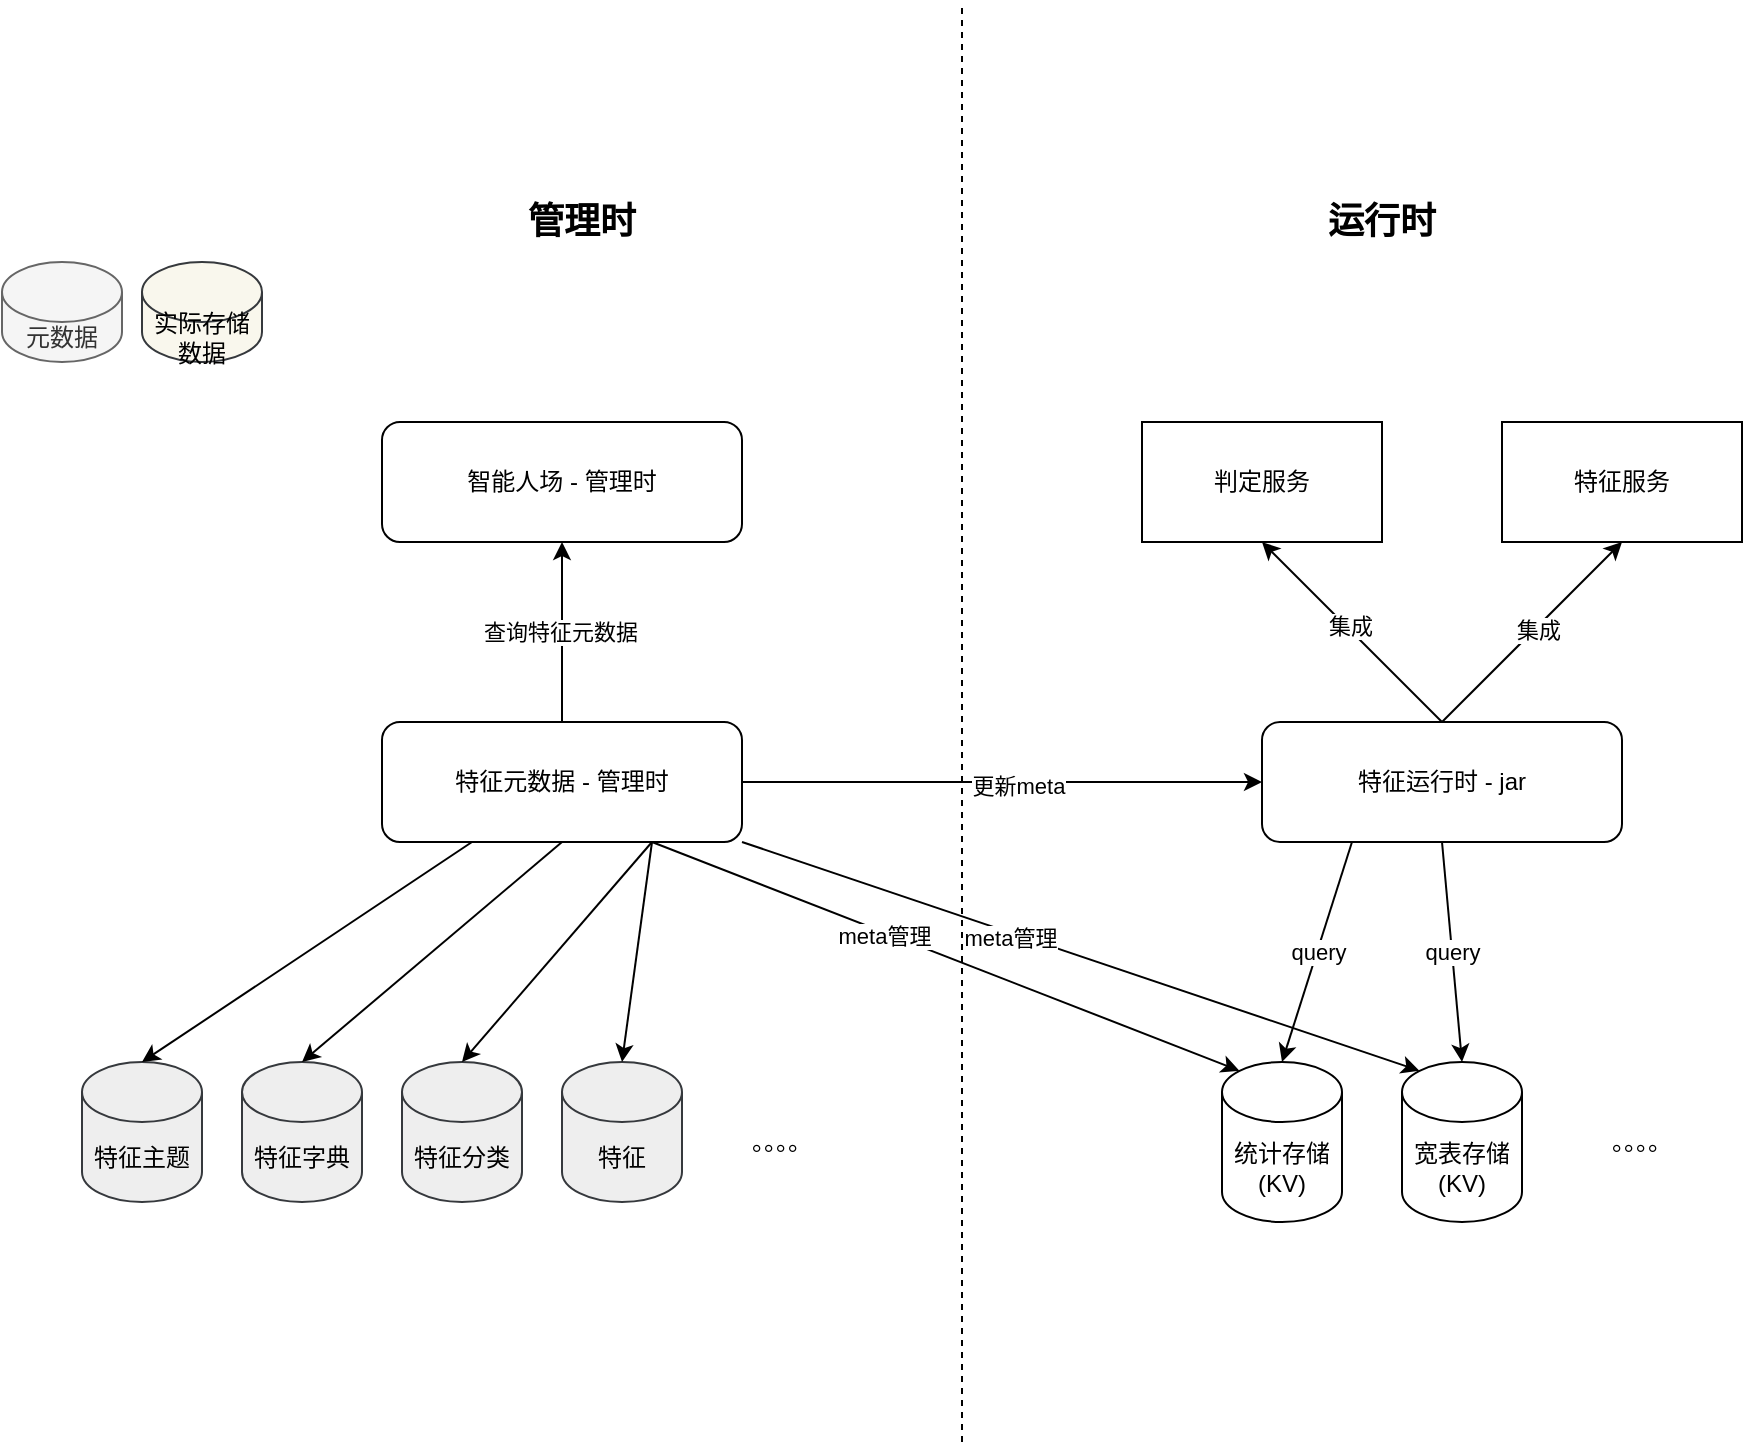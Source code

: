 <mxfile version="14.4.8" type="github">
  <diagram id="r9S-DUPZiHRXWyr1_-Ul" name="Page-1">
    <mxGraphModel dx="2082" dy="2012" grid="1" gridSize="10" guides="1" tooltips="1" connect="1" arrows="1" fold="1" page="1" pageScale="1" pageWidth="827" pageHeight="1169" math="0" shadow="0">
      <root>
        <mxCell id="0" />
        <mxCell id="1" parent="0" />
        <mxCell id="TFNWqY0PJbVMRvpgXl2z-1" value="特征分类" style="shape=cylinder3;whiteSpace=wrap;html=1;boundedLbl=1;backgroundOutline=1;size=15;fillColor=#eeeeee;strokeColor=#36393d;" vertex="1" parent="1">
          <mxGeometry x="120" y="450" width="60" height="70" as="geometry" />
        </mxCell>
        <mxCell id="TFNWqY0PJbVMRvpgXl2z-4" value="" style="group" vertex="1" connectable="0" parent="1">
          <mxGeometry x="-80" y="50" width="130" height="50" as="geometry" />
        </mxCell>
        <mxCell id="TFNWqY0PJbVMRvpgXl2z-2" value="元数据" style="shape=cylinder3;whiteSpace=wrap;html=1;boundedLbl=1;backgroundOutline=1;size=15;fillColor=#f5f5f5;strokeColor=#666666;fontColor=#333333;" vertex="1" parent="TFNWqY0PJbVMRvpgXl2z-4">
          <mxGeometry width="60" height="50" as="geometry" />
        </mxCell>
        <mxCell id="TFNWqY0PJbVMRvpgXl2z-3" value="实际存储数据" style="shape=cylinder3;whiteSpace=wrap;html=1;boundedLbl=1;backgroundOutline=1;size=15;fillColor=#f9f7ed;strokeColor=#36393d;" vertex="1" parent="TFNWqY0PJbVMRvpgXl2z-4">
          <mxGeometry x="70" width="60" height="50" as="geometry" />
        </mxCell>
        <mxCell id="TFNWqY0PJbVMRvpgXl2z-5" value="特征" style="shape=cylinder3;whiteSpace=wrap;html=1;boundedLbl=1;backgroundOutline=1;size=15;fillColor=#eeeeee;strokeColor=#36393d;" vertex="1" parent="1">
          <mxGeometry x="200" y="450" width="60" height="70" as="geometry" />
        </mxCell>
        <mxCell id="TFNWqY0PJbVMRvpgXl2z-6" value="特征字典" style="shape=cylinder3;whiteSpace=wrap;html=1;boundedLbl=1;backgroundOutline=1;size=15;fillColor=#eeeeee;strokeColor=#36393d;" vertex="1" parent="1">
          <mxGeometry x="40" y="450" width="60" height="70" as="geometry" />
        </mxCell>
        <mxCell id="TFNWqY0PJbVMRvpgXl2z-7" value="特征主题" style="shape=cylinder3;whiteSpace=wrap;html=1;boundedLbl=1;backgroundOutline=1;size=15;fillColor=#eeeeee;strokeColor=#36393d;" vertex="1" parent="1">
          <mxGeometry x="-40" y="450" width="60" height="70" as="geometry" />
        </mxCell>
        <mxCell id="TFNWqY0PJbVMRvpgXl2z-8" value="。。。。" style="text;html=1;align=center;verticalAlign=middle;whiteSpace=wrap;rounded=0;" vertex="1" parent="1">
          <mxGeometry x="290" y="480" width="40" height="20" as="geometry" />
        </mxCell>
        <mxCell id="TFNWqY0PJbVMRvpgXl2z-18" value="" style="edgeStyle=orthogonalEdgeStyle;rounded=0;orthogonalLoop=1;jettySize=auto;html=1;" edge="1" parent="1" source="TFNWqY0PJbVMRvpgXl2z-9" target="TFNWqY0PJbVMRvpgXl2z-17">
          <mxGeometry relative="1" as="geometry" />
        </mxCell>
        <mxCell id="TFNWqY0PJbVMRvpgXl2z-19" value="更新meta" style="edgeLabel;html=1;align=center;verticalAlign=middle;resizable=0;points=[];" vertex="1" connectable="0" parent="TFNWqY0PJbVMRvpgXl2z-18">
          <mxGeometry x="0.06" y="-2" relative="1" as="geometry">
            <mxPoint as="offset" />
          </mxGeometry>
        </mxCell>
        <mxCell id="TFNWqY0PJbVMRvpgXl2z-27" value="" style="edgeStyle=orthogonalEdgeStyle;rounded=0;orthogonalLoop=1;jettySize=auto;html=1;" edge="1" parent="1" source="TFNWqY0PJbVMRvpgXl2z-9" target="TFNWqY0PJbVMRvpgXl2z-14">
          <mxGeometry relative="1" as="geometry" />
        </mxCell>
        <mxCell id="TFNWqY0PJbVMRvpgXl2z-28" value="查询特征元数据" style="edgeLabel;html=1;align=center;verticalAlign=middle;resizable=0;points=[];" vertex="1" connectable="0" parent="TFNWqY0PJbVMRvpgXl2z-27">
          <mxGeometry y="1" relative="1" as="geometry">
            <mxPoint as="offset" />
          </mxGeometry>
        </mxCell>
        <mxCell id="TFNWqY0PJbVMRvpgXl2z-9" value="特征元数据 - 管理时" style="rounded=1;whiteSpace=wrap;html=1;" vertex="1" parent="1">
          <mxGeometry x="110" y="280" width="180" height="60" as="geometry" />
        </mxCell>
        <mxCell id="TFNWqY0PJbVMRvpgXl2z-10" value="" style="endArrow=classic;html=1;exitX=0.25;exitY=1;exitDx=0;exitDy=0;entryX=0.5;entryY=0;entryDx=0;entryDy=0;entryPerimeter=0;" edge="1" parent="1" source="TFNWqY0PJbVMRvpgXl2z-9" target="TFNWqY0PJbVMRvpgXl2z-7">
          <mxGeometry width="50" height="50" relative="1" as="geometry">
            <mxPoint x="-110" y="370" as="sourcePoint" />
            <mxPoint x="-60" y="320" as="targetPoint" />
          </mxGeometry>
        </mxCell>
        <mxCell id="TFNWqY0PJbVMRvpgXl2z-11" value="" style="endArrow=classic;html=1;exitX=0.5;exitY=1;exitDx=0;exitDy=0;entryX=0.5;entryY=0;entryDx=0;entryDy=0;entryPerimeter=0;" edge="1" parent="1" source="TFNWqY0PJbVMRvpgXl2z-9" target="TFNWqY0PJbVMRvpgXl2z-6">
          <mxGeometry width="50" height="50" relative="1" as="geometry">
            <mxPoint x="165" y="350" as="sourcePoint" />
            <mxPoint y="460" as="targetPoint" />
          </mxGeometry>
        </mxCell>
        <mxCell id="TFNWqY0PJbVMRvpgXl2z-12" value="" style="endArrow=classic;html=1;exitX=0.75;exitY=1;exitDx=0;exitDy=0;entryX=0.5;entryY=0;entryDx=0;entryDy=0;entryPerimeter=0;" edge="1" parent="1" source="TFNWqY0PJbVMRvpgXl2z-9" target="TFNWqY0PJbVMRvpgXl2z-1">
          <mxGeometry width="50" height="50" relative="1" as="geometry">
            <mxPoint x="210" y="350" as="sourcePoint" />
            <mxPoint x="80" y="460" as="targetPoint" />
          </mxGeometry>
        </mxCell>
        <mxCell id="TFNWqY0PJbVMRvpgXl2z-13" value="" style="endArrow=classic;html=1;exitX=0.75;exitY=1;exitDx=0;exitDy=0;entryX=0.5;entryY=0;entryDx=0;entryDy=0;entryPerimeter=0;" edge="1" parent="1" source="TFNWqY0PJbVMRvpgXl2z-9" target="TFNWqY0PJbVMRvpgXl2z-5">
          <mxGeometry width="50" height="50" relative="1" as="geometry">
            <mxPoint x="220" y="360" as="sourcePoint" />
            <mxPoint x="90" y="470" as="targetPoint" />
          </mxGeometry>
        </mxCell>
        <mxCell id="TFNWqY0PJbVMRvpgXl2z-14" value="智能人场 - 管理时" style="rounded=1;whiteSpace=wrap;html=1;" vertex="1" parent="1">
          <mxGeometry x="110" y="130" width="180" height="60" as="geometry" />
        </mxCell>
        <mxCell id="TFNWqY0PJbVMRvpgXl2z-15" value="统计存储(KV)" style="shape=cylinder3;whiteSpace=wrap;html=1;boundedLbl=1;backgroundOutline=1;size=15;" vertex="1" parent="1">
          <mxGeometry x="530" y="450" width="60" height="80" as="geometry" />
        </mxCell>
        <mxCell id="TFNWqY0PJbVMRvpgXl2z-16" value="宽表存储(KV)" style="shape=cylinder3;whiteSpace=wrap;html=1;boundedLbl=1;backgroundOutline=1;size=15;" vertex="1" parent="1">
          <mxGeometry x="620" y="450" width="60" height="80" as="geometry" />
        </mxCell>
        <mxCell id="TFNWqY0PJbVMRvpgXl2z-17" value="特征运行时 - jar" style="rounded=1;whiteSpace=wrap;html=1;" vertex="1" parent="1">
          <mxGeometry x="550" y="280" width="180" height="60" as="geometry" />
        </mxCell>
        <mxCell id="TFNWqY0PJbVMRvpgXl2z-20" value="。。。。" style="text;html=1;align=center;verticalAlign=middle;whiteSpace=wrap;rounded=0;" vertex="1" parent="1">
          <mxGeometry x="720" y="480" width="40" height="20" as="geometry" />
        </mxCell>
        <mxCell id="TFNWqY0PJbVMRvpgXl2z-21" value="" style="endArrow=classic;html=1;exitX=0.75;exitY=1;exitDx=0;exitDy=0;entryX=0.145;entryY=0;entryDx=0;entryDy=4.35;entryPerimeter=0;" edge="1" parent="1" source="TFNWqY0PJbVMRvpgXl2z-9" target="TFNWqY0PJbVMRvpgXl2z-15">
          <mxGeometry width="50" height="50" relative="1" as="geometry">
            <mxPoint x="255" y="350" as="sourcePoint" />
            <mxPoint x="240" y="460" as="targetPoint" />
          </mxGeometry>
        </mxCell>
        <mxCell id="TFNWqY0PJbVMRvpgXl2z-22" value="meta管理" style="edgeLabel;html=1;align=center;verticalAlign=middle;resizable=0;points=[];" vertex="1" connectable="0" parent="TFNWqY0PJbVMRvpgXl2z-21">
          <mxGeometry x="-0.206" y="-2" relative="1" as="geometry">
            <mxPoint as="offset" />
          </mxGeometry>
        </mxCell>
        <mxCell id="TFNWqY0PJbVMRvpgXl2z-23" value="" style="endArrow=classic;html=1;exitX=1;exitY=1;exitDx=0;exitDy=0;entryX=0.145;entryY=0;entryDx=0;entryDy=4.35;entryPerimeter=0;" edge="1" parent="1" source="TFNWqY0PJbVMRvpgXl2z-9" target="TFNWqY0PJbVMRvpgXl2z-16">
          <mxGeometry width="50" height="50" relative="1" as="geometry">
            <mxPoint x="255" y="350" as="sourcePoint" />
            <mxPoint x="478.7" y="464.35" as="targetPoint" />
          </mxGeometry>
        </mxCell>
        <mxCell id="TFNWqY0PJbVMRvpgXl2z-24" value="meta管理" style="edgeLabel;html=1;align=center;verticalAlign=middle;resizable=0;points=[];" vertex="1" connectable="0" parent="TFNWqY0PJbVMRvpgXl2z-23">
          <mxGeometry x="-0.206" y="-2" relative="1" as="geometry">
            <mxPoint as="offset" />
          </mxGeometry>
        </mxCell>
        <mxCell id="TFNWqY0PJbVMRvpgXl2z-25" value="query" style="endArrow=classic;html=1;exitX=0.25;exitY=1;exitDx=0;exitDy=0;entryX=0.5;entryY=0;entryDx=0;entryDy=0;entryPerimeter=0;" edge="1" parent="1" source="TFNWqY0PJbVMRvpgXl2z-17" target="TFNWqY0PJbVMRvpgXl2z-15">
          <mxGeometry width="50" height="50" relative="1" as="geometry">
            <mxPoint x="380" y="630" as="sourcePoint" />
            <mxPoint x="430" y="580" as="targetPoint" />
          </mxGeometry>
        </mxCell>
        <mxCell id="TFNWqY0PJbVMRvpgXl2z-26" value="query" style="endArrow=classic;html=1;exitX=0.5;exitY=1;exitDx=0;exitDy=0;entryX=0.5;entryY=0;entryDx=0;entryDy=0;entryPerimeter=0;" edge="1" parent="1" source="TFNWqY0PJbVMRvpgXl2z-17" target="TFNWqY0PJbVMRvpgXl2z-16">
          <mxGeometry width="50" height="50" relative="1" as="geometry">
            <mxPoint x="605" y="350" as="sourcePoint" />
            <mxPoint x="570" y="460" as="targetPoint" />
          </mxGeometry>
        </mxCell>
        <mxCell id="TFNWqY0PJbVMRvpgXl2z-29" value="判定服务" style="rounded=0;whiteSpace=wrap;html=1;" vertex="1" parent="1">
          <mxGeometry x="490" y="130" width="120" height="60" as="geometry" />
        </mxCell>
        <mxCell id="TFNWqY0PJbVMRvpgXl2z-30" value="特征服务" style="rounded=0;whiteSpace=wrap;html=1;" vertex="1" parent="1">
          <mxGeometry x="670" y="130" width="120" height="60" as="geometry" />
        </mxCell>
        <mxCell id="TFNWqY0PJbVMRvpgXl2z-31" value="" style="endArrow=classic;html=1;exitX=0.5;exitY=0;exitDx=0;exitDy=0;entryX=0.5;entryY=1;entryDx=0;entryDy=0;" edge="1" parent="1" source="TFNWqY0PJbVMRvpgXl2z-17" target="TFNWqY0PJbVMRvpgXl2z-29">
          <mxGeometry width="50" height="50" relative="1" as="geometry">
            <mxPoint x="400" y="290" as="sourcePoint" />
            <mxPoint x="450" y="240" as="targetPoint" />
          </mxGeometry>
        </mxCell>
        <mxCell id="TFNWqY0PJbVMRvpgXl2z-32" value="集成" style="edgeLabel;html=1;align=center;verticalAlign=middle;resizable=0;points=[];" vertex="1" connectable="0" parent="TFNWqY0PJbVMRvpgXl2z-31">
          <mxGeometry x="0.056" y="-1" relative="1" as="geometry">
            <mxPoint as="offset" />
          </mxGeometry>
        </mxCell>
        <mxCell id="TFNWqY0PJbVMRvpgXl2z-33" value="" style="endArrow=classic;html=1;entryX=0.5;entryY=1;entryDx=0;entryDy=0;" edge="1" parent="1" target="TFNWqY0PJbVMRvpgXl2z-30">
          <mxGeometry width="50" height="50" relative="1" as="geometry">
            <mxPoint x="640" y="280" as="sourcePoint" />
            <mxPoint x="560" y="200" as="targetPoint" />
          </mxGeometry>
        </mxCell>
        <mxCell id="TFNWqY0PJbVMRvpgXl2z-34" value="集成" style="edgeLabel;html=1;align=center;verticalAlign=middle;resizable=0;points=[];" vertex="1" connectable="0" parent="TFNWqY0PJbVMRvpgXl2z-33">
          <mxGeometry x="0.056" y="-1" relative="1" as="geometry">
            <mxPoint as="offset" />
          </mxGeometry>
        </mxCell>
        <mxCell id="TFNWqY0PJbVMRvpgXl2z-36" value="" style="endArrow=none;html=1;dashed=1;fontStyle=1" edge="1" parent="1">
          <mxGeometry width="50" height="50" relative="1" as="geometry">
            <mxPoint x="400" y="640" as="sourcePoint" />
            <mxPoint x="400" y="-80" as="targetPoint" />
          </mxGeometry>
        </mxCell>
        <mxCell id="TFNWqY0PJbVMRvpgXl2z-38" value="&lt;b&gt;&lt;font style=&quot;font-size: 18px&quot;&gt;管理时&lt;/font&gt;&lt;/b&gt;" style="text;html=1;strokeColor=none;fillColor=none;align=center;verticalAlign=middle;whiteSpace=wrap;rounded=0;" vertex="1" parent="1">
          <mxGeometry x="120" y="-10" width="180" height="80" as="geometry" />
        </mxCell>
        <mxCell id="TFNWqY0PJbVMRvpgXl2z-39" value="&lt;b&gt;&lt;font style=&quot;font-size: 18px&quot;&gt;运行时&lt;/font&gt;&lt;/b&gt;" style="text;html=1;strokeColor=none;fillColor=none;align=center;verticalAlign=middle;whiteSpace=wrap;rounded=0;" vertex="1" parent="1">
          <mxGeometry x="520" y="-10" width="180" height="80" as="geometry" />
        </mxCell>
      </root>
    </mxGraphModel>
  </diagram>
</mxfile>
